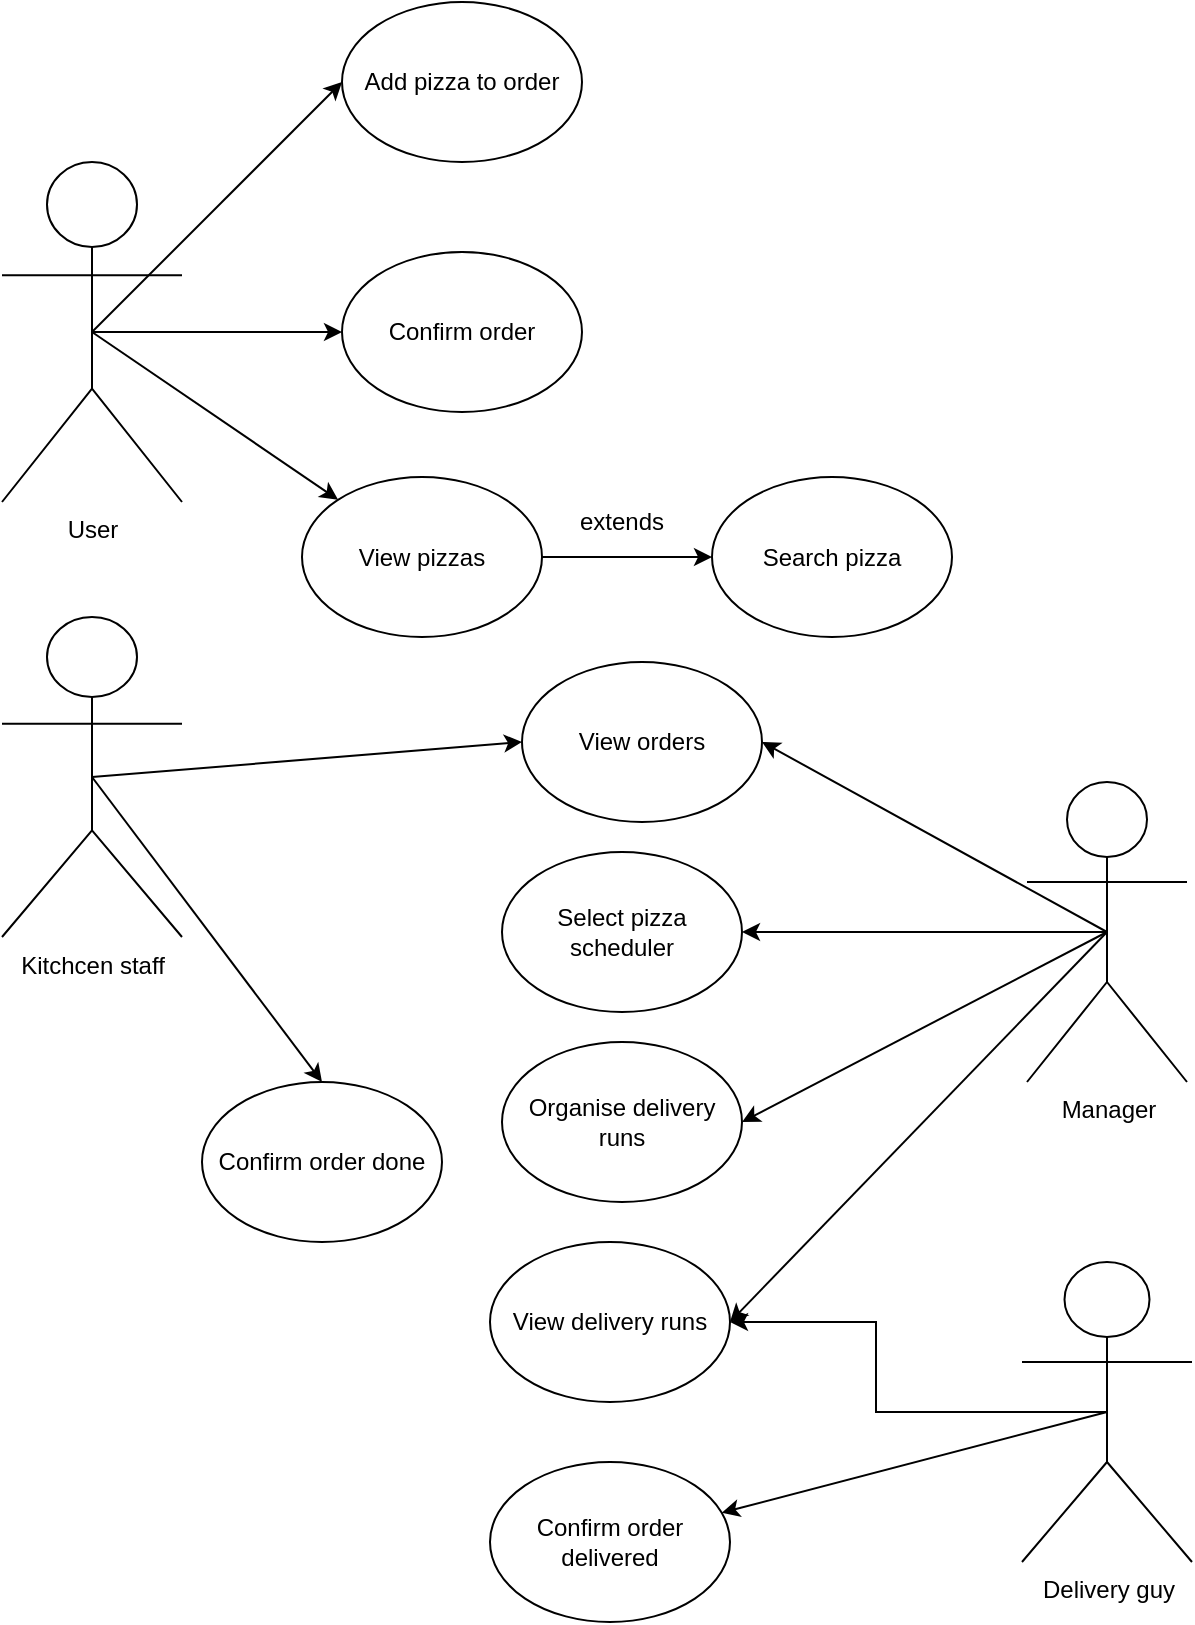 <mxfile version="12.7.4" type="device"><diagram id="Nwjzvble_QQQlrzcHSOa" name="Page-1"><mxGraphModel dx="1408" dy="780" grid="1" gridSize="10" guides="1" tooltips="1" connect="1" arrows="1" fold="1" page="1" pageScale="1" pageWidth="827" pageHeight="1169" math="0" shadow="0"><root><mxCell id="0"/><mxCell id="1" parent="0"/><mxCell id="tQVvxrjzyYf8uIIJfZwI-3" value="" style="edgeStyle=orthogonalEdgeStyle;rounded=0;orthogonalLoop=1;jettySize=auto;html=1;exitX=0.5;exitY=0.5;exitDx=0;exitDy=0;exitPerimeter=0;" parent="1" source="tQVvxrjzyYf8uIIJfZwI-1" target="tQVvxrjzyYf8uIIJfZwI-6" edge="1"><mxGeometry relative="1" as="geometry"><mxPoint x="370" y="185" as="targetPoint"/></mxGeometry></mxCell><mxCell id="tQVvxrjzyYf8uIIJfZwI-1" value="&lt;div&gt;User&lt;/div&gt;&lt;div&gt;&lt;br&gt;&lt;/div&gt;" style="shape=umlActor;verticalLabelPosition=bottom;labelBackgroundColor=#ffffff;verticalAlign=top;html=1;outlineConnect=0;" parent="1" vertex="1"><mxGeometry x="170" y="100" width="90" height="170" as="geometry"/></mxCell><mxCell id="tQVvxrjzyYf8uIIJfZwI-6" value="Confirm order" style="ellipse;whiteSpace=wrap;html=1;" parent="1" vertex="1"><mxGeometry x="340" y="145" width="120" height="80" as="geometry"/></mxCell><mxCell id="tQVvxrjzyYf8uIIJfZwI-7" value="Search pizza" style="ellipse;whiteSpace=wrap;html=1;" parent="1" vertex="1"><mxGeometry x="525" y="257.5" width="120" height="80" as="geometry"/></mxCell><mxCell id="tQVvxrjzyYf8uIIJfZwI-8" value="" style="endArrow=classic;html=1;exitX=0.5;exitY=0.5;exitDx=0;exitDy=0;exitPerimeter=0;" parent="1" source="tQVvxrjzyYf8uIIJfZwI-1" target="Q7ESYjU1DTL5Xma_EyXk-1" edge="1"><mxGeometry width="50" height="50" relative="1" as="geometry"><mxPoint x="280" y="330" as="sourcePoint"/><mxPoint x="330" y="280" as="targetPoint"/></mxGeometry></mxCell><mxCell id="tQVvxrjzyYf8uIIJfZwI-10" value="&lt;div&gt;Kitchcen staff&lt;/div&gt;" style="shape=umlActor;verticalLabelPosition=bottom;labelBackgroundColor=#ffffff;verticalAlign=top;html=1;outlineConnect=0;" parent="1" vertex="1"><mxGeometry x="170" y="327.5" width="90" height="160" as="geometry"/></mxCell><mxCell id="tQVvxrjzyYf8uIIJfZwI-11" value="" style="endArrow=classic;html=1;exitX=0.5;exitY=0.5;exitDx=0;exitDy=0;exitPerimeter=0;entryX=0;entryY=0.5;entryDx=0;entryDy=0;" parent="1" source="tQVvxrjzyYf8uIIJfZwI-10" target="tQVvxrjzyYf8uIIJfZwI-13" edge="1"><mxGeometry width="50" height="50" relative="1" as="geometry"><mxPoint x="270" y="440" as="sourcePoint"/><mxPoint x="350" y="480" as="targetPoint"/></mxGeometry></mxCell><mxCell id="tQVvxrjzyYf8uIIJfZwI-13" value="View orders" style="ellipse;whiteSpace=wrap;html=1;" parent="1" vertex="1"><mxGeometry x="430" y="350" width="120" height="80" as="geometry"/></mxCell><mxCell id="tQVvxrjzyYf8uIIJfZwI-15" value="Manager" style="shape=umlActor;verticalLabelPosition=bottom;labelBackgroundColor=#ffffff;verticalAlign=top;html=1;outlineConnect=0;" parent="1" vertex="1"><mxGeometry x="682.5" y="410" width="80" height="150" as="geometry"/></mxCell><mxCell id="tQVvxrjzyYf8uIIJfZwI-25" value="Select pizza &lt;br&gt;&lt;div&gt;scheduler&lt;/div&gt;" style="ellipse;whiteSpace=wrap;html=1;" parent="1" vertex="1"><mxGeometry x="420" y="445" width="120" height="80" as="geometry"/></mxCell><mxCell id="tQVvxrjzyYf8uIIJfZwI-36" style="edgeStyle=orthogonalEdgeStyle;rounded=0;orthogonalLoop=1;jettySize=auto;html=1;entryX=1;entryY=0.5;entryDx=0;entryDy=0;exitX=0.5;exitY=0.5;exitDx=0;exitDy=0;exitPerimeter=0;" parent="1" source="tQVvxrjzyYf8uIIJfZwI-32" target="tQVvxrjzyYf8uIIJfZwI-35" edge="1"><mxGeometry relative="1" as="geometry"/></mxCell><mxCell id="tQVvxrjzyYf8uIIJfZwI-32" value="&lt;div&gt;Delivery guy&lt;/div&gt;" style="shape=umlActor;verticalLabelPosition=bottom;labelBackgroundColor=#ffffff;verticalAlign=top;html=1;outlineConnect=0;" parent="1" vertex="1"><mxGeometry x="680" y="650" width="85" height="150" as="geometry"/></mxCell><mxCell id="tQVvxrjzyYf8uIIJfZwI-35" value="View delivery runs" style="ellipse;whiteSpace=wrap;html=1;" parent="1" vertex="1"><mxGeometry x="414" y="640" width="120" height="80" as="geometry"/></mxCell><mxCell id="h1_InX993EEvImQIeZsC-1" value="Add pizza to order" style="ellipse;whiteSpace=wrap;html=1;" parent="1" vertex="1"><mxGeometry x="340" y="20" width="120" height="80" as="geometry"/></mxCell><mxCell id="h1_InX993EEvImQIeZsC-3" value="" style="endArrow=classic;html=1;exitX=0.5;exitY=0.5;exitDx=0;exitDy=0;exitPerimeter=0;entryX=0;entryY=0.5;entryDx=0;entryDy=0;" parent="1" source="tQVvxrjzyYf8uIIJfZwI-1" target="h1_InX993EEvImQIeZsC-1" edge="1"><mxGeometry width="50" height="50" relative="1" as="geometry"><mxPoint x="260" y="90" as="sourcePoint"/><mxPoint x="310" y="40" as="targetPoint"/></mxGeometry></mxCell><mxCell id="h1_InX993EEvImQIeZsC-4" value="Organise delivery runs " style="ellipse;whiteSpace=wrap;html=1;" parent="1" vertex="1"><mxGeometry x="420" y="540" width="120" height="80" as="geometry"/></mxCell><mxCell id="h1_InX993EEvImQIeZsC-5" value="" style="endArrow=classic;html=1;entryX=1;entryY=0.5;entryDx=0;entryDy=0;exitX=0.5;exitY=0.5;exitDx=0;exitDy=0;exitPerimeter=0;" parent="1" source="tQVvxrjzyYf8uIIJfZwI-15" target="tQVvxrjzyYf8uIIJfZwI-13" edge="1"><mxGeometry width="50" height="50" relative="1" as="geometry"><mxPoint x="540" y="410" as="sourcePoint"/><mxPoint x="590" y="360" as="targetPoint"/></mxGeometry></mxCell><mxCell id="h1_InX993EEvImQIeZsC-6" value="" style="endArrow=classic;html=1;entryX=1;entryY=0.5;entryDx=0;entryDy=0;exitX=0.5;exitY=0.5;exitDx=0;exitDy=0;exitPerimeter=0;" parent="1" source="tQVvxrjzyYf8uIIJfZwI-15" target="tQVvxrjzyYf8uIIJfZwI-25" edge="1"><mxGeometry width="50" height="50" relative="1" as="geometry"><mxPoint x="540" y="470" as="sourcePoint"/><mxPoint x="590" y="420" as="targetPoint"/></mxGeometry></mxCell><mxCell id="h1_InX993EEvImQIeZsC-7" value="" style="endArrow=classic;html=1;entryX=1;entryY=0.5;entryDx=0;entryDy=0;exitX=0.5;exitY=0.5;exitDx=0;exitDy=0;exitPerimeter=0;" parent="1" source="tQVvxrjzyYf8uIIJfZwI-15" target="h1_InX993EEvImQIeZsC-4" edge="1"><mxGeometry width="50" height="50" relative="1" as="geometry"><mxPoint x="570" y="560" as="sourcePoint"/><mxPoint x="620" y="510" as="targetPoint"/></mxGeometry></mxCell><mxCell id="h1_InX993EEvImQIeZsC-8" value="" style="endArrow=classic;html=1;exitX=0.5;exitY=0.5;exitDx=0;exitDy=0;exitPerimeter=0;entryX=1;entryY=0.5;entryDx=0;entryDy=0;" parent="1" source="tQVvxrjzyYf8uIIJfZwI-15" target="tQVvxrjzyYf8uIIJfZwI-35" edge="1"><mxGeometry width="50" height="50" relative="1" as="geometry"><mxPoint x="610" y="590" as="sourcePoint"/><mxPoint x="660" y="540" as="targetPoint"/></mxGeometry></mxCell><mxCell id="Q7ESYjU1DTL5Xma_EyXk-1" value="View pizzas" style="ellipse;whiteSpace=wrap;html=1;" vertex="1" parent="1"><mxGeometry x="320" y="257.5" width="120" height="80" as="geometry"/></mxCell><mxCell id="Q7ESYjU1DTL5Xma_EyXk-2" value="" style="endArrow=classic;html=1;exitX=1;exitY=0.5;exitDx=0;exitDy=0;entryX=0;entryY=0.5;entryDx=0;entryDy=0;" edge="1" parent="1" source="Q7ESYjU1DTL5Xma_EyXk-1" target="tQVvxrjzyYf8uIIJfZwI-7"><mxGeometry width="50" height="50" relative="1" as="geometry"><mxPoint x="380" y="150" as="sourcePoint"/><mxPoint x="430" y="100" as="targetPoint"/></mxGeometry></mxCell><mxCell id="Q7ESYjU1DTL5Xma_EyXk-3" value="extends" style="text;html=1;strokeColor=none;fillColor=none;align=center;verticalAlign=middle;whiteSpace=wrap;rounded=0;" vertex="1" parent="1"><mxGeometry x="460" y="270" width="40" height="20" as="geometry"/></mxCell><mxCell id="Q7ESYjU1DTL5Xma_EyXk-5" value="Confirm order done" style="ellipse;whiteSpace=wrap;html=1;" vertex="1" parent="1"><mxGeometry x="270" y="560" width="120" height="80" as="geometry"/></mxCell><mxCell id="Q7ESYjU1DTL5Xma_EyXk-6" value="" style="endArrow=classic;html=1;exitX=0.5;exitY=0.5;exitDx=0;exitDy=0;exitPerimeter=0;entryX=0.5;entryY=0;entryDx=0;entryDy=0;" edge="1" parent="1" source="tQVvxrjzyYf8uIIJfZwI-10" target="Q7ESYjU1DTL5Xma_EyXk-5"><mxGeometry width="50" height="50" relative="1" as="geometry"><mxPoint x="380" y="450" as="sourcePoint"/><mxPoint x="430" y="400" as="targetPoint"/></mxGeometry></mxCell><mxCell id="Q7ESYjU1DTL5Xma_EyXk-8" value="Confirm order delivered" style="ellipse;whiteSpace=wrap;html=1;" vertex="1" parent="1"><mxGeometry x="414" y="750" width="120" height="80" as="geometry"/></mxCell><mxCell id="Q7ESYjU1DTL5Xma_EyXk-9" value="" style="endArrow=classic;html=1;exitX=0.5;exitY=0.5;exitDx=0;exitDy=0;exitPerimeter=0;" edge="1" parent="1" source="tQVvxrjzyYf8uIIJfZwI-32" target="Q7ESYjU1DTL5Xma_EyXk-8"><mxGeometry width="50" height="50" relative="1" as="geometry"><mxPoint x="620" y="720" as="sourcePoint"/><mxPoint x="430" y="500" as="targetPoint"/></mxGeometry></mxCell></root></mxGraphModel></diagram></mxfile>